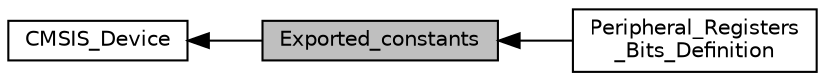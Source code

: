 digraph "Exported_constants"
{
  edge [fontname="Helvetica",fontsize="10",labelfontname="Helvetica",labelfontsize="10"];
  node [fontname="Helvetica",fontsize="10",shape=record];
  rankdir=LR;
  Node0 [label="Exported_constants",height=0.2,width=0.4,color="black", fillcolor="grey75", style="filled", fontcolor="black"];
  Node2 [label="Peripheral_Registers\l_Bits_Definition",height=0.2,width=0.4,color="black", fillcolor="white", style="filled",URL="$group___peripheral___registers___bits___definition.html"];
  Node1 [label="CMSIS_Device",height=0.2,width=0.4,color="black", fillcolor="white", style="filled",URL="$group___c_m_s_i_s___device.html"];
  Node1->Node0 [shape=plaintext, dir="back", style="solid"];
  Node0->Node2 [shape=plaintext, dir="back", style="solid"];
}
